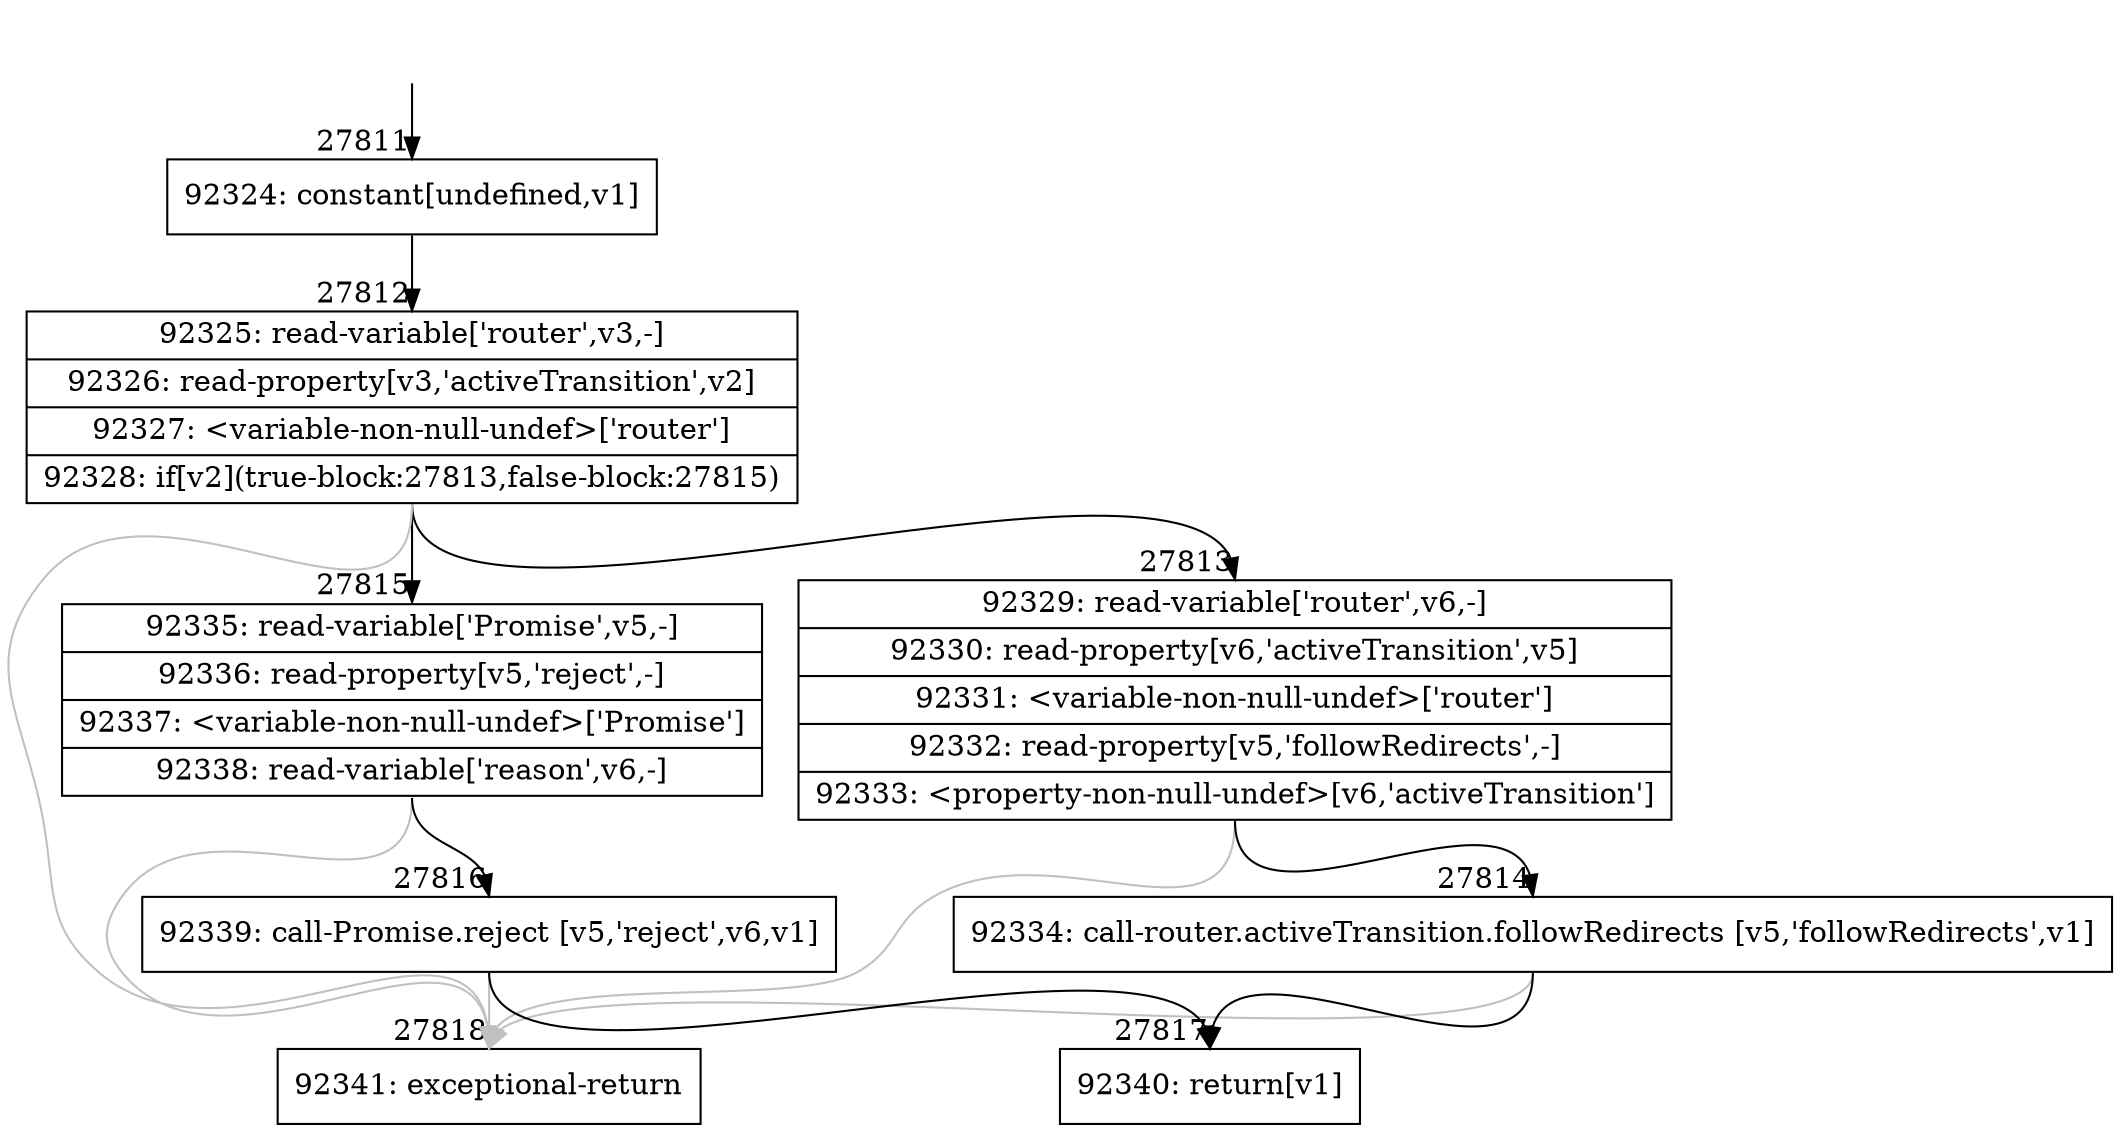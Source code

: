 digraph {
rankdir="TD"
BB_entry2429[shape=none,label=""];
BB_entry2429 -> BB27811 [tailport=s, headport=n, headlabel="    27811"]
BB27811 [shape=record label="{92324: constant[undefined,v1]}" ] 
BB27811 -> BB27812 [tailport=s, headport=n, headlabel="      27812"]
BB27812 [shape=record label="{92325: read-variable['router',v3,-]|92326: read-property[v3,'activeTransition',v2]|92327: \<variable-non-null-undef\>['router']|92328: if[v2](true-block:27813,false-block:27815)}" ] 
BB27812 -> BB27813 [tailport=s, headport=n, headlabel="      27813"]
BB27812 -> BB27815 [tailport=s, headport=n, headlabel="      27815"]
BB27812 -> BB27818 [tailport=s, headport=n, color=gray, headlabel="      27818"]
BB27813 [shape=record label="{92329: read-variable['router',v6,-]|92330: read-property[v6,'activeTransition',v5]|92331: \<variable-non-null-undef\>['router']|92332: read-property[v5,'followRedirects',-]|92333: \<property-non-null-undef\>[v6,'activeTransition']}" ] 
BB27813 -> BB27814 [tailport=s, headport=n, headlabel="      27814"]
BB27813 -> BB27818 [tailport=s, headport=n, color=gray]
BB27814 [shape=record label="{92334: call-router.activeTransition.followRedirects [v5,'followRedirects',v1]}" ] 
BB27814 -> BB27817 [tailport=s, headport=n, headlabel="      27817"]
BB27814 -> BB27818 [tailport=s, headport=n, color=gray]
BB27815 [shape=record label="{92335: read-variable['Promise',v5,-]|92336: read-property[v5,'reject',-]|92337: \<variable-non-null-undef\>['Promise']|92338: read-variable['reason',v6,-]}" ] 
BB27815 -> BB27816 [tailport=s, headport=n, headlabel="      27816"]
BB27815 -> BB27818 [tailport=s, headport=n, color=gray]
BB27816 [shape=record label="{92339: call-Promise.reject [v5,'reject',v6,v1]}" ] 
BB27816 -> BB27817 [tailport=s, headport=n]
BB27816 -> BB27818 [tailport=s, headport=n, color=gray]
BB27817 [shape=record label="{92340: return[v1]}" ] 
BB27818 [shape=record label="{92341: exceptional-return}" ] 
//#$~ 49972
}
